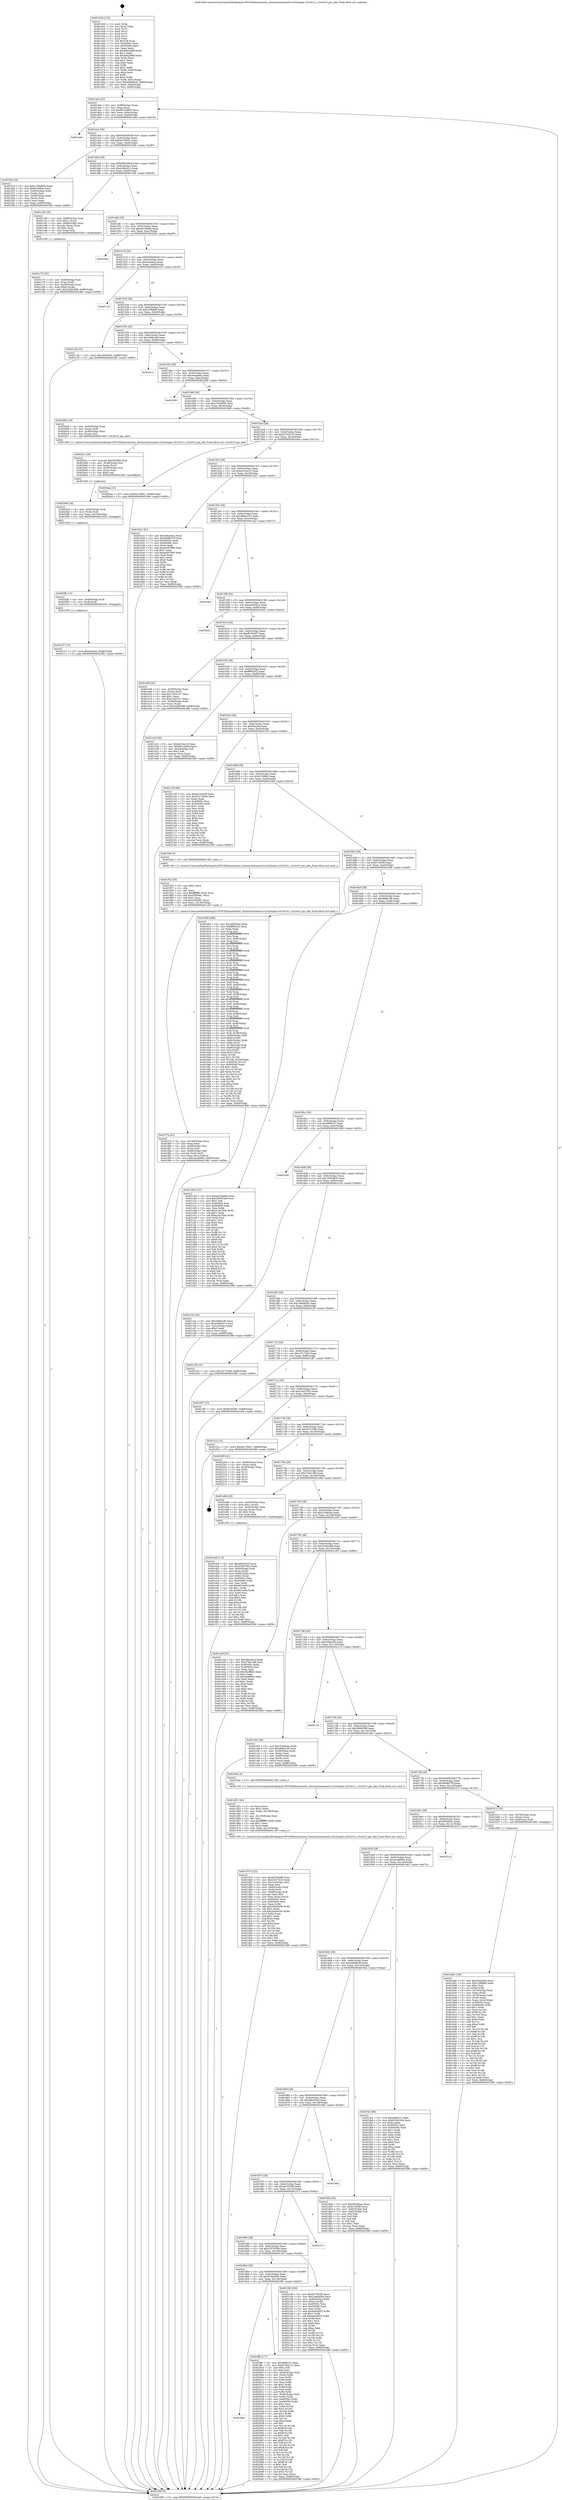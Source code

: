 digraph "0x401430" {
  label = "0x401430 (/mnt/c/Users/mathe/Desktop/tcc/POCII/binaries/extr_linuxarcharmmach-s3c24xxpm-s3c2410.c_s3c2410_pm_add_Final-ollvm.out::main(0))"
  labelloc = "t"
  node[shape=record]

  Entry [label="",width=0.3,height=0.3,shape=circle,fillcolor=black,style=filled]
  "0x4014a4" [label="{
     0x4014a4 [32]\l
     | [instrs]\l
     &nbsp;&nbsp;0x4014a4 \<+6\>: mov -0x88(%rbp),%eax\l
     &nbsp;&nbsp;0x4014aa \<+2\>: mov %eax,%ecx\l
     &nbsp;&nbsp;0x4014ac \<+6\>: sub $0x85316809,%ecx\l
     &nbsp;&nbsp;0x4014b2 \<+6\>: mov %eax,-0x9c(%rbp)\l
     &nbsp;&nbsp;0x4014b8 \<+6\>: mov %ecx,-0xa0(%rbp)\l
     &nbsp;&nbsp;0x4014be \<+6\>: je 0000000000401a4d \<main+0x61d\>\l
  }"]
  "0x401a4d" [label="{
     0x401a4d\l
  }", style=dashed]
  "0x4014c4" [label="{
     0x4014c4 [28]\l
     | [instrs]\l
     &nbsp;&nbsp;0x4014c4 \<+5\>: jmp 00000000004014c9 \<main+0x99\>\l
     &nbsp;&nbsp;0x4014c9 \<+6\>: mov -0x9c(%rbp),%eax\l
     &nbsp;&nbsp;0x4014cf \<+5\>: sub $0x9ce70641,%eax\l
     &nbsp;&nbsp;0x4014d4 \<+6\>: mov %eax,-0xa4(%rbp)\l
     &nbsp;&nbsp;0x4014da \<+6\>: je 0000000000401f29 \<main+0xaf9\>\l
  }"]
  Exit [label="",width=0.3,height=0.3,shape=circle,fillcolor=black,style=filled,peripheries=2]
  "0x401f29" [label="{
     0x401f29 [36]\l
     | [instrs]\l
     &nbsp;&nbsp;0x401f29 \<+5\>: mov $0xc7d3d65b,%eax\l
     &nbsp;&nbsp;0x401f2e \<+5\>: mov $0x81596dc,%ecx\l
     &nbsp;&nbsp;0x401f33 \<+4\>: mov -0x40(%rbp),%rdx\l
     &nbsp;&nbsp;0x401f37 \<+2\>: mov (%rdx),%esi\l
     &nbsp;&nbsp;0x401f39 \<+4\>: mov -0x50(%rbp),%rdx\l
     &nbsp;&nbsp;0x401f3d \<+2\>: cmp (%rdx),%esi\l
     &nbsp;&nbsp;0x401f3f \<+3\>: cmovl %ecx,%eax\l
     &nbsp;&nbsp;0x401f42 \<+6\>: mov %eax,-0x88(%rbp)\l
     &nbsp;&nbsp;0x401f48 \<+5\>: jmp 0000000000402386 \<main+0xf56\>\l
  }"]
  "0x4014e0" [label="{
     0x4014e0 [28]\l
     | [instrs]\l
     &nbsp;&nbsp;0x4014e0 \<+5\>: jmp 00000000004014e5 \<main+0xb5\>\l
     &nbsp;&nbsp;0x4014e5 \<+6\>: mov -0x9c(%rbp),%eax\l
     &nbsp;&nbsp;0x4014eb \<+5\>: sub $0xa5d9e913,%eax\l
     &nbsp;&nbsp;0x4014f0 \<+6\>: mov %eax,-0xa8(%rbp)\l
     &nbsp;&nbsp;0x4014f6 \<+6\>: je 0000000000401c58 \<main+0x828\>\l
  }"]
  "0x402107" [label="{
     0x402107 [15]\l
     | [instrs]\l
     &nbsp;&nbsp;0x402107 \<+10\>: movl $0x85a20e,-0x88(%rbp)\l
     &nbsp;&nbsp;0x402111 \<+5\>: jmp 0000000000402386 \<main+0xf56\>\l
  }"]
  "0x401c58" [label="{
     0x401c58 [29]\l
     | [instrs]\l
     &nbsp;&nbsp;0x401c58 \<+4\>: mov -0x68(%rbp),%rax\l
     &nbsp;&nbsp;0x401c5c \<+6\>: movl $0x1,(%rax)\l
     &nbsp;&nbsp;0x401c62 \<+4\>: mov -0x68(%rbp),%rax\l
     &nbsp;&nbsp;0x401c66 \<+3\>: movslq (%rax),%rax\l
     &nbsp;&nbsp;0x401c69 \<+4\>: shl $0x2,%rax\l
     &nbsp;&nbsp;0x401c6d \<+3\>: mov %rax,%rdi\l
     &nbsp;&nbsp;0x401c70 \<+5\>: call 0000000000401050 \<malloc@plt\>\l
     | [calls]\l
     &nbsp;&nbsp;0x401050 \{1\} (unknown)\l
  }"]
  "0x4014fc" [label="{
     0x4014fc [28]\l
     | [instrs]\l
     &nbsp;&nbsp;0x4014fc \<+5\>: jmp 0000000000401501 \<main+0xd1\>\l
     &nbsp;&nbsp;0x401501 \<+6\>: mov -0x9c(%rbp),%eax\l
     &nbsp;&nbsp;0x401507 \<+5\>: sub $0xad106e8d,%eax\l
     &nbsp;&nbsp;0x40150c \<+6\>: mov %eax,-0xac(%rbp)\l
     &nbsp;&nbsp;0x401512 \<+6\>: je 00000000004022b0 \<main+0xe80\>\l
  }"]
  "0x4020fb" [label="{
     0x4020fb [12]\l
     | [instrs]\l
     &nbsp;&nbsp;0x4020fb \<+4\>: mov -0x48(%rbp),%rdi\l
     &nbsp;&nbsp;0x4020ff \<+3\>: mov (%rdi),%rdi\l
     &nbsp;&nbsp;0x402102 \<+5\>: call 0000000000401030 \<free@plt\>\l
     | [calls]\l
     &nbsp;&nbsp;0x401030 \{1\} (unknown)\l
  }"]
  "0x4022b0" [label="{
     0x4022b0\l
  }", style=dashed]
  "0x401518" [label="{
     0x401518 [28]\l
     | [instrs]\l
     &nbsp;&nbsp;0x401518 \<+5\>: jmp 000000000040151d \<main+0xed\>\l
     &nbsp;&nbsp;0x40151d \<+6\>: mov -0x9c(%rbp),%eax\l
     &nbsp;&nbsp;0x401523 \<+5\>: sub $0xae4cfac2,%eax\l
     &nbsp;&nbsp;0x401528 \<+6\>: mov %eax,-0xb0(%rbp)\l
     &nbsp;&nbsp;0x40152e \<+6\>: je 0000000000402125 \<main+0xcf5\>\l
  }"]
  "0x4020e9" [label="{
     0x4020e9 [18]\l
     | [instrs]\l
     &nbsp;&nbsp;0x4020e9 \<+4\>: mov -0x60(%rbp),%rdi\l
     &nbsp;&nbsp;0x4020ed \<+3\>: mov (%rdi),%rdi\l
     &nbsp;&nbsp;0x4020f0 \<+6\>: mov %eax,-0x144(%rbp)\l
     &nbsp;&nbsp;0x4020f6 \<+5\>: call 0000000000401030 \<free@plt\>\l
     | [calls]\l
     &nbsp;&nbsp;0x401030 \{1\} (unknown)\l
  }"]
  "0x402125" [label="{
     0x402125\l
  }", style=dashed]
  "0x401534" [label="{
     0x401534 [28]\l
     | [instrs]\l
     &nbsp;&nbsp;0x401534 \<+5\>: jmp 0000000000401539 \<main+0x109\>\l
     &nbsp;&nbsp;0x401539 \<+6\>: mov -0x9c(%rbp),%eax\l
     &nbsp;&nbsp;0x40153f \<+5\>: sub $0xc1f89fd6,%eax\l
     &nbsp;&nbsp;0x401544 \<+6\>: mov %eax,-0xb4(%rbp)\l
     &nbsp;&nbsp;0x40154a \<+6\>: je 0000000000401c2b \<main+0x7fb\>\l
  }"]
  "0x4020cc" [label="{
     0x4020cc [29]\l
     | [instrs]\l
     &nbsp;&nbsp;0x4020cc \<+10\>: movabs $0x4030b6,%rdi\l
     &nbsp;&nbsp;0x4020d6 \<+4\>: mov -0x38(%rbp),%rsi\l
     &nbsp;&nbsp;0x4020da \<+2\>: mov %eax,(%rsi)\l
     &nbsp;&nbsp;0x4020dc \<+4\>: mov -0x38(%rbp),%rsi\l
     &nbsp;&nbsp;0x4020e0 \<+2\>: mov (%rsi),%esi\l
     &nbsp;&nbsp;0x4020e2 \<+2\>: mov $0x0,%al\l
     &nbsp;&nbsp;0x4020e4 \<+5\>: call 0000000000401040 \<printf@plt\>\l
     | [calls]\l
     &nbsp;&nbsp;0x401040 \{1\} (unknown)\l
  }"]
  "0x401c2b" [label="{
     0x401c2b [15]\l
     | [instrs]\l
     &nbsp;&nbsp;0x401c2b \<+10\>: movl $0x160546c5,-0x88(%rbp)\l
     &nbsp;&nbsp;0x401c35 \<+5\>: jmp 0000000000402386 \<main+0xf56\>\l
  }"]
  "0x401550" [label="{
     0x401550 [28]\l
     | [instrs]\l
     &nbsp;&nbsp;0x401550 \<+5\>: jmp 0000000000401555 \<main+0x125\>\l
     &nbsp;&nbsp;0x401555 \<+6\>: mov -0x9c(%rbp),%eax\l
     &nbsp;&nbsp;0x40155b \<+5\>: sub $0xc64fa16d,%eax\l
     &nbsp;&nbsp;0x401560 \<+6\>: mov %eax,-0xb8(%rbp)\l
     &nbsp;&nbsp;0x401566 \<+6\>: je 0000000000401b12 \<main+0x6e2\>\l
  }"]
  "0x4018d0" [label="{
     0x4018d0\l
  }", style=dashed]
  "0x401b12" [label="{
     0x401b12\l
  }", style=dashed]
  "0x40156c" [label="{
     0x40156c [28]\l
     | [instrs]\l
     &nbsp;&nbsp;0x40156c \<+5\>: jmp 0000000000401571 \<main+0x141\>\l
     &nbsp;&nbsp;0x401571 \<+6\>: mov -0x9c(%rbp),%eax\l
     &nbsp;&nbsp;0x401577 \<+5\>: sub $0xc6ead4ec,%eax\l
     &nbsp;&nbsp;0x40157c \<+6\>: mov %eax,-0xbc(%rbp)\l
     &nbsp;&nbsp;0x401582 \<+6\>: je 0000000000402280 \<main+0xe50\>\l
  }"]
  "0x401ff9" [label="{
     0x401ff9 [177]\l
     | [instrs]\l
     &nbsp;&nbsp;0x401ff9 \<+5\>: mov $0xd9f0231,%eax\l
     &nbsp;&nbsp;0x401ffe \<+5\>: mov $0xd73d41c3,%ecx\l
     &nbsp;&nbsp;0x402003 \<+2\>: mov $0x1,%dl\l
     &nbsp;&nbsp;0x402005 \<+2\>: xor %esi,%esi\l
     &nbsp;&nbsp;0x402007 \<+4\>: mov -0x40(%rbp),%rdi\l
     &nbsp;&nbsp;0x40200b \<+3\>: mov (%rdi),%r8d\l
     &nbsp;&nbsp;0x40200e \<+3\>: mov %esi,%r9d\l
     &nbsp;&nbsp;0x402011 \<+3\>: sub %r8d,%r9d\l
     &nbsp;&nbsp;0x402014 \<+3\>: mov %esi,%r8d\l
     &nbsp;&nbsp;0x402017 \<+4\>: sub $0x1,%r8d\l
     &nbsp;&nbsp;0x40201b \<+3\>: add %r8d,%r9d\l
     &nbsp;&nbsp;0x40201e \<+3\>: mov %esi,%r8d\l
     &nbsp;&nbsp;0x402021 \<+3\>: sub %r9d,%r8d\l
     &nbsp;&nbsp;0x402024 \<+4\>: mov -0x40(%rbp),%rdi\l
     &nbsp;&nbsp;0x402028 \<+3\>: mov %r8d,(%rdi)\l
     &nbsp;&nbsp;0x40202b \<+8\>: mov 0x40505c,%r8d\l
     &nbsp;&nbsp;0x402033 \<+8\>: mov 0x405060,%r9d\l
     &nbsp;&nbsp;0x40203b \<+3\>: sub $0x1,%esi\l
     &nbsp;&nbsp;0x40203e \<+3\>: mov %r8d,%r10d\l
     &nbsp;&nbsp;0x402041 \<+3\>: add %esi,%r10d\l
     &nbsp;&nbsp;0x402044 \<+4\>: imul %r10d,%r8d\l
     &nbsp;&nbsp;0x402048 \<+4\>: and $0x1,%r8d\l
     &nbsp;&nbsp;0x40204c \<+4\>: cmp $0x0,%r8d\l
     &nbsp;&nbsp;0x402050 \<+4\>: sete %r11b\l
     &nbsp;&nbsp;0x402054 \<+4\>: cmp $0xa,%r9d\l
     &nbsp;&nbsp;0x402058 \<+3\>: setl %bl\l
     &nbsp;&nbsp;0x40205b \<+3\>: mov %r11b,%r14b\l
     &nbsp;&nbsp;0x40205e \<+4\>: xor $0xff,%r14b\l
     &nbsp;&nbsp;0x402062 \<+3\>: mov %bl,%r15b\l
     &nbsp;&nbsp;0x402065 \<+4\>: xor $0xff,%r15b\l
     &nbsp;&nbsp;0x402069 \<+3\>: xor $0x1,%dl\l
     &nbsp;&nbsp;0x40206c \<+3\>: mov %r14b,%r12b\l
     &nbsp;&nbsp;0x40206f \<+4\>: and $0xff,%r12b\l
     &nbsp;&nbsp;0x402073 \<+3\>: and %dl,%r11b\l
     &nbsp;&nbsp;0x402076 \<+3\>: mov %r15b,%r13b\l
     &nbsp;&nbsp;0x402079 \<+4\>: and $0xff,%r13b\l
     &nbsp;&nbsp;0x40207d \<+2\>: and %dl,%bl\l
     &nbsp;&nbsp;0x40207f \<+3\>: or %r11b,%r12b\l
     &nbsp;&nbsp;0x402082 \<+3\>: or %bl,%r13b\l
     &nbsp;&nbsp;0x402085 \<+3\>: xor %r13b,%r12b\l
     &nbsp;&nbsp;0x402088 \<+3\>: or %r15b,%r14b\l
     &nbsp;&nbsp;0x40208b \<+4\>: xor $0xff,%r14b\l
     &nbsp;&nbsp;0x40208f \<+3\>: or $0x1,%dl\l
     &nbsp;&nbsp;0x402092 \<+3\>: and %dl,%r14b\l
     &nbsp;&nbsp;0x402095 \<+3\>: or %r14b,%r12b\l
     &nbsp;&nbsp;0x402098 \<+4\>: test $0x1,%r12b\l
     &nbsp;&nbsp;0x40209c \<+3\>: cmovne %ecx,%eax\l
     &nbsp;&nbsp;0x40209f \<+6\>: mov %eax,-0x88(%rbp)\l
     &nbsp;&nbsp;0x4020a5 \<+5\>: jmp 0000000000402386 \<main+0xf56\>\l
  }"]
  "0x402280" [label="{
     0x402280\l
  }", style=dashed]
  "0x401588" [label="{
     0x401588 [28]\l
     | [instrs]\l
     &nbsp;&nbsp;0x401588 \<+5\>: jmp 000000000040158d \<main+0x15d\>\l
     &nbsp;&nbsp;0x40158d \<+6\>: mov -0x9c(%rbp),%eax\l
     &nbsp;&nbsp;0x401593 \<+5\>: sub $0xc7d3d65b,%eax\l
     &nbsp;&nbsp;0x401598 \<+6\>: mov %eax,-0xc0(%rbp)\l
     &nbsp;&nbsp;0x40159e \<+6\>: je 00000000004020b9 \<main+0xc89\>\l
  }"]
  "0x4018b4" [label="{
     0x4018b4 [28]\l
     | [instrs]\l
     &nbsp;&nbsp;0x4018b4 \<+5\>: jmp 00000000004018b9 \<main+0x489\>\l
     &nbsp;&nbsp;0x4018b9 \<+6\>: mov -0x9c(%rbp),%eax\l
     &nbsp;&nbsp;0x4018bf \<+5\>: sub $0x633b203b,%eax\l
     &nbsp;&nbsp;0x4018c4 \<+6\>: mov %eax,-0x134(%rbp)\l
     &nbsp;&nbsp;0x4018ca \<+6\>: je 0000000000401ff9 \<main+0xbc9\>\l
  }"]
  "0x4020b9" [label="{
     0x4020b9 [19]\l
     | [instrs]\l
     &nbsp;&nbsp;0x4020b9 \<+4\>: mov -0x60(%rbp),%rax\l
     &nbsp;&nbsp;0x4020bd \<+3\>: mov (%rax),%rdi\l
     &nbsp;&nbsp;0x4020c0 \<+4\>: mov -0x48(%rbp),%rax\l
     &nbsp;&nbsp;0x4020c4 \<+3\>: mov (%rax),%rsi\l
     &nbsp;&nbsp;0x4020c7 \<+5\>: call 0000000000401400 \<s3c2410_pm_add\>\l
     | [calls]\l
     &nbsp;&nbsp;0x401400 \{1\} (/mnt/c/Users/mathe/Desktop/tcc/POCII/binaries/extr_linuxarcharmmach-s3c24xxpm-s3c2410.c_s3c2410_pm_add_Final-ollvm.out::s3c2410_pm_add)\l
  }"]
  "0x4015a4" [label="{
     0x4015a4 [28]\l
     | [instrs]\l
     &nbsp;&nbsp;0x4015a4 \<+5\>: jmp 00000000004015a9 \<main+0x179\>\l
     &nbsp;&nbsp;0x4015a9 \<+6\>: mov -0x9c(%rbp),%eax\l
     &nbsp;&nbsp;0x4015af \<+5\>: sub $0xd73d41c3,%eax\l
     &nbsp;&nbsp;0x4015b4 \<+6\>: mov %eax,-0xc4(%rbp)\l
     &nbsp;&nbsp;0x4015ba \<+6\>: je 00000000004020aa \<main+0xc7a\>\l
  }"]
  "0x40218f" [label="{
     0x40218f [106]\l
     | [instrs]\l
     &nbsp;&nbsp;0x40218f \<+5\>: mov $0x4e7052f9,%eax\l
     &nbsp;&nbsp;0x402194 \<+5\>: mov $0x18a8dd54,%ecx\l
     &nbsp;&nbsp;0x402199 \<+4\>: mov -0x80(%rbp),%rdx\l
     &nbsp;&nbsp;0x40219d \<+6\>: movl $0x0,(%rdx)\l
     &nbsp;&nbsp;0x4021a3 \<+7\>: mov 0x40505c,%esi\l
     &nbsp;&nbsp;0x4021aa \<+7\>: mov 0x405060,%edi\l
     &nbsp;&nbsp;0x4021b1 \<+3\>: mov %esi,%r8d\l
     &nbsp;&nbsp;0x4021b4 \<+7\>: add $0x4e6d4f25,%r8d\l
     &nbsp;&nbsp;0x4021bb \<+4\>: sub $0x1,%r8d\l
     &nbsp;&nbsp;0x4021bf \<+7\>: sub $0x4e6d4f25,%r8d\l
     &nbsp;&nbsp;0x4021c6 \<+4\>: imul %r8d,%esi\l
     &nbsp;&nbsp;0x4021ca \<+3\>: and $0x1,%esi\l
     &nbsp;&nbsp;0x4021cd \<+3\>: cmp $0x0,%esi\l
     &nbsp;&nbsp;0x4021d0 \<+4\>: sete %r9b\l
     &nbsp;&nbsp;0x4021d4 \<+3\>: cmp $0xa,%edi\l
     &nbsp;&nbsp;0x4021d7 \<+4\>: setl %r10b\l
     &nbsp;&nbsp;0x4021db \<+3\>: mov %r9b,%r11b\l
     &nbsp;&nbsp;0x4021de \<+3\>: and %r10b,%r11b\l
     &nbsp;&nbsp;0x4021e1 \<+3\>: xor %r10b,%r9b\l
     &nbsp;&nbsp;0x4021e4 \<+3\>: or %r9b,%r11b\l
     &nbsp;&nbsp;0x4021e7 \<+4\>: test $0x1,%r11b\l
     &nbsp;&nbsp;0x4021eb \<+3\>: cmovne %ecx,%eax\l
     &nbsp;&nbsp;0x4021ee \<+6\>: mov %eax,-0x88(%rbp)\l
     &nbsp;&nbsp;0x4021f4 \<+5\>: jmp 0000000000402386 \<main+0xf56\>\l
  }"]
  "0x4020aa" [label="{
     0x4020aa [15]\l
     | [instrs]\l
     &nbsp;&nbsp;0x4020aa \<+10\>: movl $0x9ce70641,-0x88(%rbp)\l
     &nbsp;&nbsp;0x4020b4 \<+5\>: jmp 0000000000402386 \<main+0xf56\>\l
  }"]
  "0x4015c0" [label="{
     0x4015c0 [28]\l
     | [instrs]\l
     &nbsp;&nbsp;0x4015c0 \<+5\>: jmp 00000000004015c5 \<main+0x195\>\l
     &nbsp;&nbsp;0x4015c5 \<+6\>: mov -0x9c(%rbp),%eax\l
     &nbsp;&nbsp;0x4015cb \<+5\>: sub $0xdc53ac18,%eax\l
     &nbsp;&nbsp;0x4015d0 \<+6\>: mov %eax,-0xc8(%rbp)\l
     &nbsp;&nbsp;0x4015d6 \<+6\>: je 0000000000401b21 \<main+0x6f1\>\l
  }"]
  "0x401898" [label="{
     0x401898 [28]\l
     | [instrs]\l
     &nbsp;&nbsp;0x401898 \<+5\>: jmp 000000000040189d \<main+0x46d\>\l
     &nbsp;&nbsp;0x40189d \<+6\>: mov -0x9c(%rbp),%eax\l
     &nbsp;&nbsp;0x4018a3 \<+5\>: sub $0x53578208,%eax\l
     &nbsp;&nbsp;0x4018a8 \<+6\>: mov %eax,-0x130(%rbp)\l
     &nbsp;&nbsp;0x4018ae \<+6\>: je 000000000040218f \<main+0xd5f\>\l
  }"]
  "0x401b21" [label="{
     0x401b21 [91]\l
     | [instrs]\l
     &nbsp;&nbsp;0x401b21 \<+5\>: mov $0xc6ead4ec,%eax\l
     &nbsp;&nbsp;0x401b26 \<+5\>: mov $0x36d8d73f,%ecx\l
     &nbsp;&nbsp;0x401b2b \<+7\>: mov 0x40505c,%edx\l
     &nbsp;&nbsp;0x401b32 \<+7\>: mov 0x405060,%esi\l
     &nbsp;&nbsp;0x401b39 \<+2\>: mov %edx,%edi\l
     &nbsp;&nbsp;0x401b3b \<+6\>: add $0xae58789e,%edi\l
     &nbsp;&nbsp;0x401b41 \<+3\>: sub $0x1,%edi\l
     &nbsp;&nbsp;0x401b44 \<+6\>: sub $0xae58789e,%edi\l
     &nbsp;&nbsp;0x401b4a \<+3\>: imul %edi,%edx\l
     &nbsp;&nbsp;0x401b4d \<+3\>: and $0x1,%edx\l
     &nbsp;&nbsp;0x401b50 \<+3\>: cmp $0x0,%edx\l
     &nbsp;&nbsp;0x401b53 \<+4\>: sete %r8b\l
     &nbsp;&nbsp;0x401b57 \<+3\>: cmp $0xa,%esi\l
     &nbsp;&nbsp;0x401b5a \<+4\>: setl %r9b\l
     &nbsp;&nbsp;0x401b5e \<+3\>: mov %r8b,%r10b\l
     &nbsp;&nbsp;0x401b61 \<+3\>: and %r9b,%r10b\l
     &nbsp;&nbsp;0x401b64 \<+3\>: xor %r9b,%r8b\l
     &nbsp;&nbsp;0x401b67 \<+3\>: or %r8b,%r10b\l
     &nbsp;&nbsp;0x401b6a \<+4\>: test $0x1,%r10b\l
     &nbsp;&nbsp;0x401b6e \<+3\>: cmovne %ecx,%eax\l
     &nbsp;&nbsp;0x401b71 \<+6\>: mov %eax,-0x88(%rbp)\l
     &nbsp;&nbsp;0x401b77 \<+5\>: jmp 0000000000402386 \<main+0xf56\>\l
  }"]
  "0x4015dc" [label="{
     0x4015dc [28]\l
     | [instrs]\l
     &nbsp;&nbsp;0x4015dc \<+5\>: jmp 00000000004015e1 \<main+0x1b1\>\l
     &nbsp;&nbsp;0x4015e1 \<+6\>: mov -0x9c(%rbp),%eax\l
     &nbsp;&nbsp;0x4015e7 \<+5\>: sub $0xdd8ce313,%eax\l
     &nbsp;&nbsp;0x4015ec \<+6\>: mov %eax,-0xcc(%rbp)\l
     &nbsp;&nbsp;0x4015f2 \<+6\>: je 0000000000401aa3 \<main+0x673\>\l
  }"]
  "0x402372" [label="{
     0x402372\l
  }", style=dashed]
  "0x401aa3" [label="{
     0x401aa3\l
  }", style=dashed]
  "0x4015f8" [label="{
     0x4015f8 [28]\l
     | [instrs]\l
     &nbsp;&nbsp;0x4015f8 \<+5\>: jmp 00000000004015fd \<main+0x1cd\>\l
     &nbsp;&nbsp;0x4015fd \<+6\>: mov -0x9c(%rbp),%eax\l
     &nbsp;&nbsp;0x401603 \<+5\>: sub $0xee043b1a,%eax\l
     &nbsp;&nbsp;0x401608 \<+6\>: mov %eax,-0xd0(%rbp)\l
     &nbsp;&nbsp;0x40160e \<+6\>: je 0000000000402262 \<main+0xe32\>\l
  }"]
  "0x40187c" [label="{
     0x40187c [28]\l
     | [instrs]\l
     &nbsp;&nbsp;0x40187c \<+5\>: jmp 0000000000401881 \<main+0x451\>\l
     &nbsp;&nbsp;0x401881 \<+6\>: mov -0x9c(%rbp),%eax\l
     &nbsp;&nbsp;0x401887 \<+5\>: sub $0x4e7052f9,%eax\l
     &nbsp;&nbsp;0x40188c \<+6\>: mov %eax,-0x12c(%rbp)\l
     &nbsp;&nbsp;0x401892 \<+6\>: je 0000000000402372 \<main+0xf42\>\l
  }"]
  "0x402262" [label="{
     0x402262\l
  }", style=dashed]
  "0x401614" [label="{
     0x401614 [28]\l
     | [instrs]\l
     &nbsp;&nbsp;0x401614 \<+5\>: jmp 0000000000401619 \<main+0x1e9\>\l
     &nbsp;&nbsp;0x401619 \<+6\>: mov -0x9c(%rbp),%eax\l
     &nbsp;&nbsp;0x40161f \<+5\>: sub $0xf61835f7,%eax\l
     &nbsp;&nbsp;0x401624 \<+6\>: mov %eax,-0xd4(%rbp)\l
     &nbsp;&nbsp;0x40162a \<+6\>: je 0000000000401e06 \<main+0x9d6\>\l
  }"]
  "0x40230b" [label="{
     0x40230b\l
  }", style=dashed]
  "0x401e06" [label="{
     0x401e06 [42]\l
     | [instrs]\l
     &nbsp;&nbsp;0x401e06 \<+4\>: mov -0x58(%rbp),%rax\l
     &nbsp;&nbsp;0x401e0a \<+2\>: mov (%rax),%ecx\l
     &nbsp;&nbsp;0x401e0c \<+6\>: add $0xc7a021e7,%ecx\l
     &nbsp;&nbsp;0x401e12 \<+3\>: add $0x1,%ecx\l
     &nbsp;&nbsp;0x401e15 \<+6\>: sub $0xc7a021e7,%ecx\l
     &nbsp;&nbsp;0x401e1b \<+4\>: mov -0x58(%rbp),%rax\l
     &nbsp;&nbsp;0x401e1f \<+2\>: mov %ecx,(%rax)\l
     &nbsp;&nbsp;0x401e21 \<+10\>: movl $0x32d0c698,-0x88(%rbp)\l
     &nbsp;&nbsp;0x401e2b \<+5\>: jmp 0000000000402386 \<main+0xf56\>\l
  }"]
  "0x401630" [label="{
     0x401630 [28]\l
     | [instrs]\l
     &nbsp;&nbsp;0x401630 \<+5\>: jmp 0000000000401635 \<main+0x205\>\l
     &nbsp;&nbsp;0x401635 \<+6\>: mov -0x9c(%rbp),%eax\l
     &nbsp;&nbsp;0x40163b \<+5\>: sub $0xfff94202,%eax\l
     &nbsp;&nbsp;0x401640 \<+6\>: mov %eax,-0xd8(%rbp)\l
     &nbsp;&nbsp;0x401646 \<+6\>: je 0000000000401a2f \<main+0x5ff\>\l
  }"]
  "0x401f7a" [label="{
     0x401f7a [41]\l
     | [instrs]\l
     &nbsp;&nbsp;0x401f7a \<+6\>: mov -0x140(%rbp),%ecx\l
     &nbsp;&nbsp;0x401f80 \<+3\>: imul %eax,%ecx\l
     &nbsp;&nbsp;0x401f83 \<+4\>: mov -0x48(%rbp),%rsi\l
     &nbsp;&nbsp;0x401f87 \<+3\>: mov (%rsi),%rsi\l
     &nbsp;&nbsp;0x401f8a \<+4\>: mov -0x40(%rbp),%rdi\l
     &nbsp;&nbsp;0x401f8e \<+3\>: movslq (%rdi),%rdi\l
     &nbsp;&nbsp;0x401f91 \<+3\>: mov %ecx,(%rsi,%rdi,4)\l
     &nbsp;&nbsp;0x401f94 \<+10\>: movl $0x3e2a6994,-0x88(%rbp)\l
     &nbsp;&nbsp;0x401f9e \<+5\>: jmp 0000000000402386 \<main+0xf56\>\l
  }"]
  "0x401a2f" [label="{
     0x401a2f [30]\l
     | [instrs]\l
     &nbsp;&nbsp;0x401a2f \<+5\>: mov $0xdc53ac18,%eax\l
     &nbsp;&nbsp;0x401a34 \<+5\>: mov $0x85316809,%ecx\l
     &nbsp;&nbsp;0x401a39 \<+3\>: mov -0x2d(%rbp),%dl\l
     &nbsp;&nbsp;0x401a3c \<+3\>: test $0x1,%dl\l
     &nbsp;&nbsp;0x401a3f \<+3\>: cmovne %ecx,%eax\l
     &nbsp;&nbsp;0x401a42 \<+6\>: mov %eax,-0x88(%rbp)\l
     &nbsp;&nbsp;0x401a48 \<+5\>: jmp 0000000000402386 \<main+0xf56\>\l
  }"]
  "0x40164c" [label="{
     0x40164c [28]\l
     | [instrs]\l
     &nbsp;&nbsp;0x40164c \<+5\>: jmp 0000000000401651 \<main+0x221\>\l
     &nbsp;&nbsp;0x401651 \<+6\>: mov -0x9c(%rbp),%eax\l
     &nbsp;&nbsp;0x401657 \<+5\>: sub $0x85a20e,%eax\l
     &nbsp;&nbsp;0x40165c \<+6\>: mov %eax,-0xdc(%rbp)\l
     &nbsp;&nbsp;0x401662 \<+6\>: je 0000000000402139 \<main+0xd09\>\l
  }"]
  "0x401f52" [label="{
     0x401f52 [40]\l
     | [instrs]\l
     &nbsp;&nbsp;0x401f52 \<+5\>: mov $0x2,%ecx\l
     &nbsp;&nbsp;0x401f57 \<+1\>: cltd\l
     &nbsp;&nbsp;0x401f58 \<+2\>: idiv %ecx\l
     &nbsp;&nbsp;0x401f5a \<+6\>: imul $0xfffffffe,%edx,%ecx\l
     &nbsp;&nbsp;0x401f60 \<+6\>: add $0xd393061,%ecx\l
     &nbsp;&nbsp;0x401f66 \<+3\>: add $0x1,%ecx\l
     &nbsp;&nbsp;0x401f69 \<+6\>: sub $0xd393061,%ecx\l
     &nbsp;&nbsp;0x401f6f \<+6\>: mov %ecx,-0x140(%rbp)\l
     &nbsp;&nbsp;0x401f75 \<+5\>: call 0000000000401160 \<next_i\>\l
     | [calls]\l
     &nbsp;&nbsp;0x401160 \{1\} (/mnt/c/Users/mathe/Desktop/tcc/POCII/binaries/extr_linuxarcharmmach-s3c24xxpm-s3c2410.c_s3c2410_pm_add_Final-ollvm.out::next_i)\l
  }"]
  "0x402139" [label="{
     0x402139 [86]\l
     | [instrs]\l
     &nbsp;&nbsp;0x402139 \<+5\>: mov $0x4e7052f9,%eax\l
     &nbsp;&nbsp;0x40213e \<+5\>: mov $0x53578208,%ecx\l
     &nbsp;&nbsp;0x402143 \<+2\>: xor %edx,%edx\l
     &nbsp;&nbsp;0x402145 \<+7\>: mov 0x40505c,%esi\l
     &nbsp;&nbsp;0x40214c \<+7\>: mov 0x405060,%edi\l
     &nbsp;&nbsp;0x402153 \<+3\>: sub $0x1,%edx\l
     &nbsp;&nbsp;0x402156 \<+3\>: mov %esi,%r8d\l
     &nbsp;&nbsp;0x402159 \<+3\>: add %edx,%r8d\l
     &nbsp;&nbsp;0x40215c \<+4\>: imul %r8d,%esi\l
     &nbsp;&nbsp;0x402160 \<+3\>: and $0x1,%esi\l
     &nbsp;&nbsp;0x402163 \<+3\>: cmp $0x0,%esi\l
     &nbsp;&nbsp;0x402166 \<+4\>: sete %r9b\l
     &nbsp;&nbsp;0x40216a \<+3\>: cmp $0xa,%edi\l
     &nbsp;&nbsp;0x40216d \<+4\>: setl %r10b\l
     &nbsp;&nbsp;0x402171 \<+3\>: mov %r9b,%r11b\l
     &nbsp;&nbsp;0x402174 \<+3\>: and %r10b,%r11b\l
     &nbsp;&nbsp;0x402177 \<+3\>: xor %r10b,%r9b\l
     &nbsp;&nbsp;0x40217a \<+3\>: or %r9b,%r11b\l
     &nbsp;&nbsp;0x40217d \<+4\>: test $0x1,%r11b\l
     &nbsp;&nbsp;0x402181 \<+3\>: cmovne %ecx,%eax\l
     &nbsp;&nbsp;0x402184 \<+6\>: mov %eax,-0x88(%rbp)\l
     &nbsp;&nbsp;0x40218a \<+5\>: jmp 0000000000402386 \<main+0xf56\>\l
  }"]
  "0x401668" [label="{
     0x401668 [28]\l
     | [instrs]\l
     &nbsp;&nbsp;0x401668 \<+5\>: jmp 000000000040166d \<main+0x23d\>\l
     &nbsp;&nbsp;0x40166d \<+6\>: mov -0x9c(%rbp),%eax\l
     &nbsp;&nbsp;0x401673 \<+5\>: sub $0x81596dc,%eax\l
     &nbsp;&nbsp;0x401678 \<+6\>: mov %eax,-0xe0(%rbp)\l
     &nbsp;&nbsp;0x40167e \<+6\>: je 0000000000401f4d \<main+0xb1d\>\l
  }"]
  "0x401ea8" [label="{
     0x401ea8 [114]\l
     | [instrs]\l
     &nbsp;&nbsp;0x401ea8 \<+5\>: mov $0x49b55d1f,%ecx\l
     &nbsp;&nbsp;0x401ead \<+5\>: mov $0x234d7953,%edx\l
     &nbsp;&nbsp;0x401eb2 \<+4\>: mov -0x48(%rbp),%rdi\l
     &nbsp;&nbsp;0x401eb6 \<+3\>: mov %rax,(%rdi)\l
     &nbsp;&nbsp;0x401eb9 \<+4\>: mov -0x40(%rbp),%rax\l
     &nbsp;&nbsp;0x401ebd \<+6\>: movl $0x0,(%rax)\l
     &nbsp;&nbsp;0x401ec3 \<+7\>: mov 0x40505c,%esi\l
     &nbsp;&nbsp;0x401eca \<+8\>: mov 0x405060,%r8d\l
     &nbsp;&nbsp;0x401ed2 \<+3\>: mov %esi,%r9d\l
     &nbsp;&nbsp;0x401ed5 \<+7\>: add $0x49144f4,%r9d\l
     &nbsp;&nbsp;0x401edc \<+4\>: sub $0x1,%r9d\l
     &nbsp;&nbsp;0x401ee0 \<+7\>: sub $0x49144f4,%r9d\l
     &nbsp;&nbsp;0x401ee7 \<+4\>: imul %r9d,%esi\l
     &nbsp;&nbsp;0x401eeb \<+3\>: and $0x1,%esi\l
     &nbsp;&nbsp;0x401eee \<+3\>: cmp $0x0,%esi\l
     &nbsp;&nbsp;0x401ef1 \<+4\>: sete %r10b\l
     &nbsp;&nbsp;0x401ef5 \<+4\>: cmp $0xa,%r8d\l
     &nbsp;&nbsp;0x401ef9 \<+4\>: setl %r11b\l
     &nbsp;&nbsp;0x401efd \<+3\>: mov %r10b,%bl\l
     &nbsp;&nbsp;0x401f00 \<+3\>: and %r11b,%bl\l
     &nbsp;&nbsp;0x401f03 \<+3\>: xor %r11b,%r10b\l
     &nbsp;&nbsp;0x401f06 \<+3\>: or %r10b,%bl\l
     &nbsp;&nbsp;0x401f09 \<+3\>: test $0x1,%bl\l
     &nbsp;&nbsp;0x401f0c \<+3\>: cmovne %edx,%ecx\l
     &nbsp;&nbsp;0x401f0f \<+6\>: mov %ecx,-0x88(%rbp)\l
     &nbsp;&nbsp;0x401f15 \<+5\>: jmp 0000000000402386 \<main+0xf56\>\l
  }"]
  "0x401f4d" [label="{
     0x401f4d [5]\l
     | [instrs]\l
     &nbsp;&nbsp;0x401f4d \<+5\>: call 0000000000401160 \<next_i\>\l
     | [calls]\l
     &nbsp;&nbsp;0x401160 \{1\} (/mnt/c/Users/mathe/Desktop/tcc/POCII/binaries/extr_linuxarcharmmach-s3c24xxpm-s3c2410.c_s3c2410_pm_add_Final-ollvm.out::next_i)\l
  }"]
  "0x401684" [label="{
     0x401684 [28]\l
     | [instrs]\l
     &nbsp;&nbsp;0x401684 \<+5\>: jmp 0000000000401689 \<main+0x259\>\l
     &nbsp;&nbsp;0x401689 \<+6\>: mov -0x9c(%rbp),%eax\l
     &nbsp;&nbsp;0x40168f \<+5\>: sub $0xb7c63f8,%eax\l
     &nbsp;&nbsp;0x401694 \<+6\>: mov %eax,-0xe4(%rbp)\l
     &nbsp;&nbsp;0x40169a \<+6\>: je 000000000040190f \<main+0x4df\>\l
  }"]
  "0x401d7d" [label="{
     0x401d7d [122]\l
     | [instrs]\l
     &nbsp;&nbsp;0x401d7d \<+5\>: mov $0xad106e8d,%ecx\l
     &nbsp;&nbsp;0x401d82 \<+5\>: mov $0x21f17420,%edx\l
     &nbsp;&nbsp;0x401d87 \<+6\>: mov -0x13c(%rbp),%esi\l
     &nbsp;&nbsp;0x401d8d \<+3\>: imul %eax,%esi\l
     &nbsp;&nbsp;0x401d90 \<+4\>: mov -0x60(%rbp),%rdi\l
     &nbsp;&nbsp;0x401d94 \<+3\>: mov (%rdi),%rdi\l
     &nbsp;&nbsp;0x401d97 \<+4\>: mov -0x58(%rbp),%r8\l
     &nbsp;&nbsp;0x401d9b \<+3\>: movslq (%r8),%r8\l
     &nbsp;&nbsp;0x401d9e \<+4\>: mov %esi,(%rdi,%r8,4)\l
     &nbsp;&nbsp;0x401da2 \<+7\>: mov 0x40505c,%eax\l
     &nbsp;&nbsp;0x401da9 \<+7\>: mov 0x405060,%esi\l
     &nbsp;&nbsp;0x401db0 \<+3\>: mov %eax,%r9d\l
     &nbsp;&nbsp;0x401db3 \<+7\>: add $0x24836550,%r9d\l
     &nbsp;&nbsp;0x401dba \<+4\>: sub $0x1,%r9d\l
     &nbsp;&nbsp;0x401dbe \<+7\>: sub $0x24836550,%r9d\l
     &nbsp;&nbsp;0x401dc5 \<+4\>: imul %r9d,%eax\l
     &nbsp;&nbsp;0x401dc9 \<+3\>: and $0x1,%eax\l
     &nbsp;&nbsp;0x401dcc \<+3\>: cmp $0x0,%eax\l
     &nbsp;&nbsp;0x401dcf \<+4\>: sete %r10b\l
     &nbsp;&nbsp;0x401dd3 \<+3\>: cmp $0xa,%esi\l
     &nbsp;&nbsp;0x401dd6 \<+4\>: setl %r11b\l
     &nbsp;&nbsp;0x401dda \<+3\>: mov %r10b,%bl\l
     &nbsp;&nbsp;0x401ddd \<+3\>: and %r11b,%bl\l
     &nbsp;&nbsp;0x401de0 \<+3\>: xor %r11b,%r10b\l
     &nbsp;&nbsp;0x401de3 \<+3\>: or %r10b,%bl\l
     &nbsp;&nbsp;0x401de6 \<+3\>: test $0x1,%bl\l
     &nbsp;&nbsp;0x401de9 \<+3\>: cmovne %edx,%ecx\l
     &nbsp;&nbsp;0x401dec \<+6\>: mov %ecx,-0x88(%rbp)\l
     &nbsp;&nbsp;0x401df2 \<+5\>: jmp 0000000000402386 \<main+0xf56\>\l
  }"]
  "0x40190f" [label="{
     0x40190f [288]\l
     | [instrs]\l
     &nbsp;&nbsp;0x40190f \<+5\>: mov $0x36f285ec,%eax\l
     &nbsp;&nbsp;0x401914 \<+5\>: mov $0xfff94202,%ecx\l
     &nbsp;&nbsp;0x401919 \<+2\>: xor %edx,%edx\l
     &nbsp;&nbsp;0x40191b \<+3\>: mov %rsp,%rsi\l
     &nbsp;&nbsp;0x40191e \<+4\>: add $0xfffffffffffffff0,%rsi\l
     &nbsp;&nbsp;0x401922 \<+3\>: mov %rsi,%rsp\l
     &nbsp;&nbsp;0x401925 \<+4\>: mov %rsi,-0x80(%rbp)\l
     &nbsp;&nbsp;0x401929 \<+3\>: mov %rsp,%rsi\l
     &nbsp;&nbsp;0x40192c \<+4\>: add $0xfffffffffffffff0,%rsi\l
     &nbsp;&nbsp;0x401930 \<+3\>: mov %rsi,%rsp\l
     &nbsp;&nbsp;0x401933 \<+3\>: mov %rsp,%rdi\l
     &nbsp;&nbsp;0x401936 \<+4\>: add $0xfffffffffffffff0,%rdi\l
     &nbsp;&nbsp;0x40193a \<+3\>: mov %rdi,%rsp\l
     &nbsp;&nbsp;0x40193d \<+4\>: mov %rdi,-0x78(%rbp)\l
     &nbsp;&nbsp;0x401941 \<+3\>: mov %rsp,%rdi\l
     &nbsp;&nbsp;0x401944 \<+4\>: add $0xfffffffffffffff0,%rdi\l
     &nbsp;&nbsp;0x401948 \<+3\>: mov %rdi,%rsp\l
     &nbsp;&nbsp;0x40194b \<+4\>: mov %rdi,-0x70(%rbp)\l
     &nbsp;&nbsp;0x40194f \<+3\>: mov %rsp,%rdi\l
     &nbsp;&nbsp;0x401952 \<+4\>: add $0xfffffffffffffff0,%rdi\l
     &nbsp;&nbsp;0x401956 \<+3\>: mov %rdi,%rsp\l
     &nbsp;&nbsp;0x401959 \<+4\>: mov %rdi,-0x68(%rbp)\l
     &nbsp;&nbsp;0x40195d \<+3\>: mov %rsp,%rdi\l
     &nbsp;&nbsp;0x401960 \<+4\>: add $0xfffffffffffffff0,%rdi\l
     &nbsp;&nbsp;0x401964 \<+3\>: mov %rdi,%rsp\l
     &nbsp;&nbsp;0x401967 \<+4\>: mov %rdi,-0x60(%rbp)\l
     &nbsp;&nbsp;0x40196b \<+3\>: mov %rsp,%rdi\l
     &nbsp;&nbsp;0x40196e \<+4\>: add $0xfffffffffffffff0,%rdi\l
     &nbsp;&nbsp;0x401972 \<+3\>: mov %rdi,%rsp\l
     &nbsp;&nbsp;0x401975 \<+4\>: mov %rdi,-0x58(%rbp)\l
     &nbsp;&nbsp;0x401979 \<+3\>: mov %rsp,%rdi\l
     &nbsp;&nbsp;0x40197c \<+4\>: add $0xfffffffffffffff0,%rdi\l
     &nbsp;&nbsp;0x401980 \<+3\>: mov %rdi,%rsp\l
     &nbsp;&nbsp;0x401983 \<+4\>: mov %rdi,-0x50(%rbp)\l
     &nbsp;&nbsp;0x401987 \<+3\>: mov %rsp,%rdi\l
     &nbsp;&nbsp;0x40198a \<+4\>: add $0xfffffffffffffff0,%rdi\l
     &nbsp;&nbsp;0x40198e \<+3\>: mov %rdi,%rsp\l
     &nbsp;&nbsp;0x401991 \<+4\>: mov %rdi,-0x48(%rbp)\l
     &nbsp;&nbsp;0x401995 \<+3\>: mov %rsp,%rdi\l
     &nbsp;&nbsp;0x401998 \<+4\>: add $0xfffffffffffffff0,%rdi\l
     &nbsp;&nbsp;0x40199c \<+3\>: mov %rdi,%rsp\l
     &nbsp;&nbsp;0x40199f \<+4\>: mov %rdi,-0x40(%rbp)\l
     &nbsp;&nbsp;0x4019a3 \<+3\>: mov %rsp,%rdi\l
     &nbsp;&nbsp;0x4019a6 \<+4\>: add $0xfffffffffffffff0,%rdi\l
     &nbsp;&nbsp;0x4019aa \<+3\>: mov %rdi,%rsp\l
     &nbsp;&nbsp;0x4019ad \<+4\>: mov %rdi,-0x38(%rbp)\l
     &nbsp;&nbsp;0x4019b1 \<+4\>: mov -0x80(%rbp),%rdi\l
     &nbsp;&nbsp;0x4019b5 \<+6\>: movl $0x0,(%rdi)\l
     &nbsp;&nbsp;0x4019bb \<+7\>: mov -0x8c(%rbp),%r8d\l
     &nbsp;&nbsp;0x4019c2 \<+3\>: mov %r8d,(%rsi)\l
     &nbsp;&nbsp;0x4019c5 \<+4\>: mov -0x78(%rbp),%rdi\l
     &nbsp;&nbsp;0x4019c9 \<+7\>: mov -0x98(%rbp),%r9\l
     &nbsp;&nbsp;0x4019d0 \<+3\>: mov %r9,(%rdi)\l
     &nbsp;&nbsp;0x4019d3 \<+3\>: cmpl $0x2,(%rsi)\l
     &nbsp;&nbsp;0x4019d6 \<+4\>: setne %r10b\l
     &nbsp;&nbsp;0x4019da \<+4\>: and $0x1,%r10b\l
     &nbsp;&nbsp;0x4019de \<+4\>: mov %r10b,-0x2d(%rbp)\l
     &nbsp;&nbsp;0x4019e2 \<+8\>: mov 0x40505c,%r11d\l
     &nbsp;&nbsp;0x4019ea \<+7\>: mov 0x405060,%ebx\l
     &nbsp;&nbsp;0x4019f1 \<+3\>: sub $0x1,%edx\l
     &nbsp;&nbsp;0x4019f4 \<+3\>: mov %r11d,%r14d\l
     &nbsp;&nbsp;0x4019f7 \<+3\>: add %edx,%r14d\l
     &nbsp;&nbsp;0x4019fa \<+4\>: imul %r14d,%r11d\l
     &nbsp;&nbsp;0x4019fe \<+4\>: and $0x1,%r11d\l
     &nbsp;&nbsp;0x401a02 \<+4\>: cmp $0x0,%r11d\l
     &nbsp;&nbsp;0x401a06 \<+4\>: sete %r10b\l
     &nbsp;&nbsp;0x401a0a \<+3\>: cmp $0xa,%ebx\l
     &nbsp;&nbsp;0x401a0d \<+4\>: setl %r15b\l
     &nbsp;&nbsp;0x401a11 \<+3\>: mov %r10b,%r12b\l
     &nbsp;&nbsp;0x401a14 \<+3\>: and %r15b,%r12b\l
     &nbsp;&nbsp;0x401a17 \<+3\>: xor %r15b,%r10b\l
     &nbsp;&nbsp;0x401a1a \<+3\>: or %r10b,%r12b\l
     &nbsp;&nbsp;0x401a1d \<+4\>: test $0x1,%r12b\l
     &nbsp;&nbsp;0x401a21 \<+3\>: cmovne %ecx,%eax\l
     &nbsp;&nbsp;0x401a24 \<+6\>: mov %eax,-0x88(%rbp)\l
     &nbsp;&nbsp;0x401a2a \<+5\>: jmp 0000000000402386 \<main+0xf56\>\l
  }"]
  "0x4016a0" [label="{
     0x4016a0 [28]\l
     | [instrs]\l
     &nbsp;&nbsp;0x4016a0 \<+5\>: jmp 00000000004016a5 \<main+0x275\>\l
     &nbsp;&nbsp;0x4016a5 \<+6\>: mov -0x9c(%rbp),%eax\l
     &nbsp;&nbsp;0x4016ab \<+5\>: sub $0xd68b1d9,%eax\l
     &nbsp;&nbsp;0x4016b0 \<+6\>: mov %eax,-0xe8(%rbp)\l
     &nbsp;&nbsp;0x4016b6 \<+6\>: je 0000000000401cb9 \<main+0x889\>\l
  }"]
  "0x401d51" [label="{
     0x401d51 [44]\l
     | [instrs]\l
     &nbsp;&nbsp;0x401d51 \<+2\>: xor %ecx,%ecx\l
     &nbsp;&nbsp;0x401d53 \<+5\>: mov $0x2,%edx\l
     &nbsp;&nbsp;0x401d58 \<+6\>: mov %edx,-0x138(%rbp)\l
     &nbsp;&nbsp;0x401d5e \<+1\>: cltd\l
     &nbsp;&nbsp;0x401d5f \<+6\>: mov -0x138(%rbp),%esi\l
     &nbsp;&nbsp;0x401d65 \<+2\>: idiv %esi\l
     &nbsp;&nbsp;0x401d67 \<+6\>: imul $0xfffffffe,%edx,%edx\l
     &nbsp;&nbsp;0x401d6d \<+3\>: sub $0x1,%ecx\l
     &nbsp;&nbsp;0x401d70 \<+2\>: sub %ecx,%edx\l
     &nbsp;&nbsp;0x401d72 \<+6\>: mov %edx,-0x13c(%rbp)\l
     &nbsp;&nbsp;0x401d78 \<+5\>: call 0000000000401160 \<next_i\>\l
     | [calls]\l
     &nbsp;&nbsp;0x401160 \{1\} (/mnt/c/Users/mathe/Desktop/tcc/POCII/binaries/extr_linuxarcharmmach-s3c24xxpm-s3c2410.c_s3c2410_pm_add_Final-ollvm.out::next_i)\l
  }"]
  "0x401cb9" [label="{
     0x401cb9 [147]\l
     | [instrs]\l
     &nbsp;&nbsp;0x401cb9 \<+5\>: mov $0xad106e8d,%eax\l
     &nbsp;&nbsp;0x401cbe \<+5\>: mov $0x369055bf,%ecx\l
     &nbsp;&nbsp;0x401cc3 \<+2\>: mov $0x1,%dl\l
     &nbsp;&nbsp;0x401cc5 \<+7\>: mov 0x40505c,%esi\l
     &nbsp;&nbsp;0x401ccc \<+7\>: mov 0x405060,%edi\l
     &nbsp;&nbsp;0x401cd3 \<+3\>: mov %esi,%r8d\l
     &nbsp;&nbsp;0x401cd6 \<+7\>: add $0xe1aa784e,%r8d\l
     &nbsp;&nbsp;0x401cdd \<+4\>: sub $0x1,%r8d\l
     &nbsp;&nbsp;0x401ce1 \<+7\>: sub $0xe1aa784e,%r8d\l
     &nbsp;&nbsp;0x401ce8 \<+4\>: imul %r8d,%esi\l
     &nbsp;&nbsp;0x401cec \<+3\>: and $0x1,%esi\l
     &nbsp;&nbsp;0x401cef \<+3\>: cmp $0x0,%esi\l
     &nbsp;&nbsp;0x401cf2 \<+4\>: sete %r9b\l
     &nbsp;&nbsp;0x401cf6 \<+3\>: cmp $0xa,%edi\l
     &nbsp;&nbsp;0x401cf9 \<+4\>: setl %r10b\l
     &nbsp;&nbsp;0x401cfd \<+3\>: mov %r9b,%r11b\l
     &nbsp;&nbsp;0x401d00 \<+4\>: xor $0xff,%r11b\l
     &nbsp;&nbsp;0x401d04 \<+3\>: mov %r10b,%bl\l
     &nbsp;&nbsp;0x401d07 \<+3\>: xor $0xff,%bl\l
     &nbsp;&nbsp;0x401d0a \<+3\>: xor $0x0,%dl\l
     &nbsp;&nbsp;0x401d0d \<+3\>: mov %r11b,%r14b\l
     &nbsp;&nbsp;0x401d10 \<+4\>: and $0x0,%r14b\l
     &nbsp;&nbsp;0x401d14 \<+3\>: and %dl,%r9b\l
     &nbsp;&nbsp;0x401d17 \<+3\>: mov %bl,%r15b\l
     &nbsp;&nbsp;0x401d1a \<+4\>: and $0x0,%r15b\l
     &nbsp;&nbsp;0x401d1e \<+3\>: and %dl,%r10b\l
     &nbsp;&nbsp;0x401d21 \<+3\>: or %r9b,%r14b\l
     &nbsp;&nbsp;0x401d24 \<+3\>: or %r10b,%r15b\l
     &nbsp;&nbsp;0x401d27 \<+3\>: xor %r15b,%r14b\l
     &nbsp;&nbsp;0x401d2a \<+3\>: or %bl,%r11b\l
     &nbsp;&nbsp;0x401d2d \<+4\>: xor $0xff,%r11b\l
     &nbsp;&nbsp;0x401d31 \<+3\>: or $0x0,%dl\l
     &nbsp;&nbsp;0x401d34 \<+3\>: and %dl,%r11b\l
     &nbsp;&nbsp;0x401d37 \<+3\>: or %r11b,%r14b\l
     &nbsp;&nbsp;0x401d3a \<+4\>: test $0x1,%r14b\l
     &nbsp;&nbsp;0x401d3e \<+3\>: cmovne %ecx,%eax\l
     &nbsp;&nbsp;0x401d41 \<+6\>: mov %eax,-0x88(%rbp)\l
     &nbsp;&nbsp;0x401d47 \<+5\>: jmp 0000000000402386 \<main+0xf56\>\l
  }"]
  "0x4016bc" [label="{
     0x4016bc [28]\l
     | [instrs]\l
     &nbsp;&nbsp;0x4016bc \<+5\>: jmp 00000000004016c1 \<main+0x291\>\l
     &nbsp;&nbsp;0x4016c1 \<+6\>: mov -0x9c(%rbp),%eax\l
     &nbsp;&nbsp;0x4016c7 \<+5\>: sub $0xd9f0231,%eax\l
     &nbsp;&nbsp;0x4016cc \<+6\>: mov %eax,-0xec(%rbp)\l
     &nbsp;&nbsp;0x4016d2 \<+6\>: je 0000000000402348 \<main+0xf18\>\l
  }"]
  "0x401c75" [label="{
     0x401c75 [32]\l
     | [instrs]\l
     &nbsp;&nbsp;0x401c75 \<+4\>: mov -0x60(%rbp),%rdi\l
     &nbsp;&nbsp;0x401c79 \<+3\>: mov %rax,(%rdi)\l
     &nbsp;&nbsp;0x401c7c \<+4\>: mov -0x58(%rbp),%rax\l
     &nbsp;&nbsp;0x401c80 \<+6\>: movl $0x0,(%rax)\l
     &nbsp;&nbsp;0x401c86 \<+10\>: movl $0x32d0c698,-0x88(%rbp)\l
     &nbsp;&nbsp;0x401c90 \<+5\>: jmp 0000000000402386 \<main+0xf56\>\l
  }"]
  "0x402348" [label="{
     0x402348\l
  }", style=dashed]
  "0x4016d8" [label="{
     0x4016d8 [28]\l
     | [instrs]\l
     &nbsp;&nbsp;0x4016d8 \<+5\>: jmp 00000000004016dd \<main+0x2ad\>\l
     &nbsp;&nbsp;0x4016dd \<+6\>: mov -0x9c(%rbp),%eax\l
     &nbsp;&nbsp;0x4016e3 \<+5\>: sub $0x160546c5,%eax\l
     &nbsp;&nbsp;0x4016e8 \<+6\>: mov %eax,-0xf0(%rbp)\l
     &nbsp;&nbsp;0x4016ee \<+6\>: je 0000000000401c3a \<main+0x80a\>\l
  }"]
  "0x401b8c" [label="{
     0x401b8c [159]\l
     | [instrs]\l
     &nbsp;&nbsp;0x401b8c \<+5\>: mov $0xc6ead4ec,%ecx\l
     &nbsp;&nbsp;0x401b91 \<+5\>: mov $0xc1f89fd6,%edx\l
     &nbsp;&nbsp;0x401b96 \<+3\>: mov $0x1,%sil\l
     &nbsp;&nbsp;0x401b99 \<+3\>: xor %r8d,%r8d\l
     &nbsp;&nbsp;0x401b9c \<+4\>: mov -0x70(%rbp),%rdi\l
     &nbsp;&nbsp;0x401ba0 \<+2\>: mov %eax,(%rdi)\l
     &nbsp;&nbsp;0x401ba2 \<+4\>: mov -0x70(%rbp),%rdi\l
     &nbsp;&nbsp;0x401ba6 \<+2\>: mov (%rdi),%eax\l
     &nbsp;&nbsp;0x401ba8 \<+3\>: mov %eax,-0x2c(%rbp)\l
     &nbsp;&nbsp;0x401bab \<+7\>: mov 0x40505c,%eax\l
     &nbsp;&nbsp;0x401bb2 \<+8\>: mov 0x405060,%r9d\l
     &nbsp;&nbsp;0x401bba \<+4\>: sub $0x1,%r8d\l
     &nbsp;&nbsp;0x401bbe \<+3\>: mov %eax,%r10d\l
     &nbsp;&nbsp;0x401bc1 \<+3\>: add %r8d,%r10d\l
     &nbsp;&nbsp;0x401bc4 \<+4\>: imul %r10d,%eax\l
     &nbsp;&nbsp;0x401bc8 \<+3\>: and $0x1,%eax\l
     &nbsp;&nbsp;0x401bcb \<+3\>: cmp $0x0,%eax\l
     &nbsp;&nbsp;0x401bce \<+4\>: sete %r11b\l
     &nbsp;&nbsp;0x401bd2 \<+4\>: cmp $0xa,%r9d\l
     &nbsp;&nbsp;0x401bd6 \<+3\>: setl %bl\l
     &nbsp;&nbsp;0x401bd9 \<+3\>: mov %r11b,%r14b\l
     &nbsp;&nbsp;0x401bdc \<+4\>: xor $0xff,%r14b\l
     &nbsp;&nbsp;0x401be0 \<+3\>: mov %bl,%r15b\l
     &nbsp;&nbsp;0x401be3 \<+4\>: xor $0xff,%r15b\l
     &nbsp;&nbsp;0x401be7 \<+4\>: xor $0x1,%sil\l
     &nbsp;&nbsp;0x401beb \<+3\>: mov %r14b,%r12b\l
     &nbsp;&nbsp;0x401bee \<+4\>: and $0xff,%r12b\l
     &nbsp;&nbsp;0x401bf2 \<+3\>: and %sil,%r11b\l
     &nbsp;&nbsp;0x401bf5 \<+3\>: mov %r15b,%r13b\l
     &nbsp;&nbsp;0x401bf8 \<+4\>: and $0xff,%r13b\l
     &nbsp;&nbsp;0x401bfc \<+3\>: and %sil,%bl\l
     &nbsp;&nbsp;0x401bff \<+3\>: or %r11b,%r12b\l
     &nbsp;&nbsp;0x401c02 \<+3\>: or %bl,%r13b\l
     &nbsp;&nbsp;0x401c05 \<+3\>: xor %r13b,%r12b\l
     &nbsp;&nbsp;0x401c08 \<+3\>: or %r15b,%r14b\l
     &nbsp;&nbsp;0x401c0b \<+4\>: xor $0xff,%r14b\l
     &nbsp;&nbsp;0x401c0f \<+4\>: or $0x1,%sil\l
     &nbsp;&nbsp;0x401c13 \<+3\>: and %sil,%r14b\l
     &nbsp;&nbsp;0x401c16 \<+3\>: or %r14b,%r12b\l
     &nbsp;&nbsp;0x401c19 \<+4\>: test $0x1,%r12b\l
     &nbsp;&nbsp;0x401c1d \<+3\>: cmovne %edx,%ecx\l
     &nbsp;&nbsp;0x401c20 \<+6\>: mov %ecx,-0x88(%rbp)\l
     &nbsp;&nbsp;0x401c26 \<+5\>: jmp 0000000000402386 \<main+0xf56\>\l
  }"]
  "0x401c3a" [label="{
     0x401c3a [30]\l
     | [instrs]\l
     &nbsp;&nbsp;0x401c3a \<+5\>: mov $0x3408ccf6,%eax\l
     &nbsp;&nbsp;0x401c3f \<+5\>: mov $0xa5d9e913,%ecx\l
     &nbsp;&nbsp;0x401c44 \<+3\>: mov -0x2c(%rbp),%edx\l
     &nbsp;&nbsp;0x401c47 \<+3\>: cmp $0x0,%edx\l
     &nbsp;&nbsp;0x401c4a \<+3\>: cmove %ecx,%eax\l
     &nbsp;&nbsp;0x401c4d \<+6\>: mov %eax,-0x88(%rbp)\l
     &nbsp;&nbsp;0x401c53 \<+5\>: jmp 0000000000402386 \<main+0xf56\>\l
  }"]
  "0x4016f4" [label="{
     0x4016f4 [28]\l
     | [instrs]\l
     &nbsp;&nbsp;0x4016f4 \<+5\>: jmp 00000000004016f9 \<main+0x2c9\>\l
     &nbsp;&nbsp;0x4016f9 \<+6\>: mov -0x9c(%rbp),%eax\l
     &nbsp;&nbsp;0x4016ff \<+5\>: sub $0x18a8dd54,%eax\l
     &nbsp;&nbsp;0x401704 \<+6\>: mov %eax,-0xf4(%rbp)\l
     &nbsp;&nbsp;0x40170a \<+6\>: je 00000000004021f9 \<main+0xdc9\>\l
  }"]
  "0x401430" [label="{
     0x401430 [116]\l
     | [instrs]\l
     &nbsp;&nbsp;0x401430 \<+1\>: push %rbp\l
     &nbsp;&nbsp;0x401431 \<+3\>: mov %rsp,%rbp\l
     &nbsp;&nbsp;0x401434 \<+2\>: push %r15\l
     &nbsp;&nbsp;0x401436 \<+2\>: push %r14\l
     &nbsp;&nbsp;0x401438 \<+2\>: push %r13\l
     &nbsp;&nbsp;0x40143a \<+2\>: push %r12\l
     &nbsp;&nbsp;0x40143c \<+1\>: push %rbx\l
     &nbsp;&nbsp;0x40143d \<+7\>: sub $0x138,%rsp\l
     &nbsp;&nbsp;0x401444 \<+7\>: mov 0x40505c,%eax\l
     &nbsp;&nbsp;0x40144b \<+7\>: mov 0x405060,%ecx\l
     &nbsp;&nbsp;0x401452 \<+2\>: mov %eax,%edx\l
     &nbsp;&nbsp;0x401454 \<+6\>: add $0xb9e2e8bf,%edx\l
     &nbsp;&nbsp;0x40145a \<+3\>: sub $0x1,%edx\l
     &nbsp;&nbsp;0x40145d \<+6\>: sub $0xb9e2e8bf,%edx\l
     &nbsp;&nbsp;0x401463 \<+3\>: imul %edx,%eax\l
     &nbsp;&nbsp;0x401466 \<+3\>: and $0x1,%eax\l
     &nbsp;&nbsp;0x401469 \<+3\>: cmp $0x0,%eax\l
     &nbsp;&nbsp;0x40146c \<+4\>: sete %r8b\l
     &nbsp;&nbsp;0x401470 \<+4\>: and $0x1,%r8b\l
     &nbsp;&nbsp;0x401474 \<+7\>: mov %r8b,-0x82(%rbp)\l
     &nbsp;&nbsp;0x40147b \<+3\>: cmp $0xa,%ecx\l
     &nbsp;&nbsp;0x40147e \<+4\>: setl %r8b\l
     &nbsp;&nbsp;0x401482 \<+4\>: and $0x1,%r8b\l
     &nbsp;&nbsp;0x401486 \<+7\>: mov %r8b,-0x81(%rbp)\l
     &nbsp;&nbsp;0x40148d \<+10\>: movl $0x469afb28,-0x88(%rbp)\l
     &nbsp;&nbsp;0x401497 \<+6\>: mov %edi,-0x8c(%rbp)\l
     &nbsp;&nbsp;0x40149d \<+7\>: mov %rsi,-0x98(%rbp)\l
  }"]
  "0x4021f9" [label="{
     0x4021f9 [15]\l
     | [instrs]\l
     &nbsp;&nbsp;0x4021f9 \<+10\>: movl $0x247153fb,-0x88(%rbp)\l
     &nbsp;&nbsp;0x402203 \<+5\>: jmp 0000000000402386 \<main+0xf56\>\l
  }"]
  "0x401710" [label="{
     0x401710 [28]\l
     | [instrs]\l
     &nbsp;&nbsp;0x401710 \<+5\>: jmp 0000000000401715 \<main+0x2e5\>\l
     &nbsp;&nbsp;0x401715 \<+6\>: mov -0x9c(%rbp),%eax\l
     &nbsp;&nbsp;0x40171b \<+5\>: sub $0x21f17420,%eax\l
     &nbsp;&nbsp;0x401720 \<+6\>: mov %eax,-0xf8(%rbp)\l
     &nbsp;&nbsp;0x401726 \<+6\>: je 0000000000401df7 \<main+0x9c7\>\l
  }"]
  "0x402386" [label="{
     0x402386 [5]\l
     | [instrs]\l
     &nbsp;&nbsp;0x402386 \<+5\>: jmp 00000000004014a4 \<main+0x74\>\l
  }"]
  "0x401df7" [label="{
     0x401df7 [15]\l
     | [instrs]\l
     &nbsp;&nbsp;0x401df7 \<+10\>: movl $0xf61835f7,-0x88(%rbp)\l
     &nbsp;&nbsp;0x401e01 \<+5\>: jmp 0000000000402386 \<main+0xf56\>\l
  }"]
  "0x40172c" [label="{
     0x40172c [28]\l
     | [instrs]\l
     &nbsp;&nbsp;0x40172c \<+5\>: jmp 0000000000401731 \<main+0x301\>\l
     &nbsp;&nbsp;0x401731 \<+6\>: mov -0x9c(%rbp),%eax\l
     &nbsp;&nbsp;0x401737 \<+5\>: sub $0x234d7953,%eax\l
     &nbsp;&nbsp;0x40173c \<+6\>: mov %eax,-0xfc(%rbp)\l
     &nbsp;&nbsp;0x401742 \<+6\>: je 0000000000401f1a \<main+0xaea\>\l
  }"]
  "0x401860" [label="{
     0x401860 [28]\l
     | [instrs]\l
     &nbsp;&nbsp;0x401860 \<+5\>: jmp 0000000000401865 \<main+0x435\>\l
     &nbsp;&nbsp;0x401865 \<+6\>: mov -0x9c(%rbp),%eax\l
     &nbsp;&nbsp;0x40186b \<+5\>: sub $0x49b55d1f,%eax\l
     &nbsp;&nbsp;0x401870 \<+6\>: mov %eax,-0x128(%rbp)\l
     &nbsp;&nbsp;0x401876 \<+6\>: je 000000000040230b \<main+0xedb\>\l
  }"]
  "0x401f1a" [label="{
     0x401f1a [15]\l
     | [instrs]\l
     &nbsp;&nbsp;0x401f1a \<+10\>: movl $0x9ce70641,-0x88(%rbp)\l
     &nbsp;&nbsp;0x401f24 \<+5\>: jmp 0000000000402386 \<main+0xf56\>\l
  }"]
  "0x401748" [label="{
     0x401748 [28]\l
     | [instrs]\l
     &nbsp;&nbsp;0x401748 \<+5\>: jmp 000000000040174d \<main+0x31d\>\l
     &nbsp;&nbsp;0x40174d \<+6\>: mov -0x9c(%rbp),%eax\l
     &nbsp;&nbsp;0x401753 \<+5\>: sub $0x247153fb,%eax\l
     &nbsp;&nbsp;0x401758 \<+6\>: mov %eax,-0x100(%rbp)\l
     &nbsp;&nbsp;0x40175e \<+6\>: je 0000000000402208 \<main+0xdd8\>\l
  }"]
  "0x4018da" [label="{
     0x4018da [53]\l
     | [instrs]\l
     &nbsp;&nbsp;0x4018da \<+5\>: mov $0x36f285ec,%eax\l
     &nbsp;&nbsp;0x4018df \<+5\>: mov $0xb7c63f8,%ecx\l
     &nbsp;&nbsp;0x4018e4 \<+6\>: mov -0x82(%rbp),%dl\l
     &nbsp;&nbsp;0x4018ea \<+7\>: mov -0x81(%rbp),%sil\l
     &nbsp;&nbsp;0x4018f1 \<+3\>: mov %dl,%dil\l
     &nbsp;&nbsp;0x4018f4 \<+3\>: and %sil,%dil\l
     &nbsp;&nbsp;0x4018f7 \<+3\>: xor %sil,%dl\l
     &nbsp;&nbsp;0x4018fa \<+3\>: or %dl,%dil\l
     &nbsp;&nbsp;0x4018fd \<+4\>: test $0x1,%dil\l
     &nbsp;&nbsp;0x401901 \<+3\>: cmovne %ecx,%eax\l
     &nbsp;&nbsp;0x401904 \<+6\>: mov %eax,-0x88(%rbp)\l
     &nbsp;&nbsp;0x40190a \<+5\>: jmp 0000000000402386 \<main+0xf56\>\l
  }"]
  "0x402208" [label="{
     0x402208 [21]\l
     | [instrs]\l
     &nbsp;&nbsp;0x402208 \<+4\>: mov -0x80(%rbp),%rax\l
     &nbsp;&nbsp;0x40220c \<+2\>: mov (%rax),%eax\l
     &nbsp;&nbsp;0x40220e \<+4\>: lea -0x28(%rbp),%rsp\l
     &nbsp;&nbsp;0x402212 \<+1\>: pop %rbx\l
     &nbsp;&nbsp;0x402213 \<+2\>: pop %r12\l
     &nbsp;&nbsp;0x402215 \<+2\>: pop %r13\l
     &nbsp;&nbsp;0x402217 \<+2\>: pop %r14\l
     &nbsp;&nbsp;0x402219 \<+2\>: pop %r15\l
     &nbsp;&nbsp;0x40221b \<+1\>: pop %rbp\l
     &nbsp;&nbsp;0x40221c \<+1\>: ret\l
  }"]
  "0x401764" [label="{
     0x401764 [28]\l
     | [instrs]\l
     &nbsp;&nbsp;0x401764 \<+5\>: jmp 0000000000401769 \<main+0x339\>\l
     &nbsp;&nbsp;0x401769 \<+6\>: mov -0x9c(%rbp),%eax\l
     &nbsp;&nbsp;0x40176f \<+5\>: sub $0x27b614f8,%eax\l
     &nbsp;&nbsp;0x401774 \<+6\>: mov %eax,-0x104(%rbp)\l
     &nbsp;&nbsp;0x40177a \<+6\>: je 0000000000401e8b \<main+0xa5b\>\l
  }"]
  "0x401844" [label="{
     0x401844 [28]\l
     | [instrs]\l
     &nbsp;&nbsp;0x401844 \<+5\>: jmp 0000000000401849 \<main+0x419\>\l
     &nbsp;&nbsp;0x401849 \<+6\>: mov -0x9c(%rbp),%eax\l
     &nbsp;&nbsp;0x40184f \<+5\>: sub $0x469afb28,%eax\l
     &nbsp;&nbsp;0x401854 \<+6\>: mov %eax,-0x124(%rbp)\l
     &nbsp;&nbsp;0x40185a \<+6\>: je 00000000004018da \<main+0x4aa\>\l
  }"]
  "0x401e8b" [label="{
     0x401e8b [29]\l
     | [instrs]\l
     &nbsp;&nbsp;0x401e8b \<+4\>: mov -0x50(%rbp),%rax\l
     &nbsp;&nbsp;0x401e8f \<+6\>: movl $0x1,(%rax)\l
     &nbsp;&nbsp;0x401e95 \<+4\>: mov -0x50(%rbp),%rax\l
     &nbsp;&nbsp;0x401e99 \<+3\>: movslq (%rax),%rax\l
     &nbsp;&nbsp;0x401e9c \<+4\>: shl $0x2,%rax\l
     &nbsp;&nbsp;0x401ea0 \<+3\>: mov %rax,%rdi\l
     &nbsp;&nbsp;0x401ea3 \<+5\>: call 0000000000401050 \<malloc@plt\>\l
     | [calls]\l
     &nbsp;&nbsp;0x401050 \{1\} (unknown)\l
  }"]
  "0x401780" [label="{
     0x401780 [28]\l
     | [instrs]\l
     &nbsp;&nbsp;0x401780 \<+5\>: jmp 0000000000401785 \<main+0x355\>\l
     &nbsp;&nbsp;0x401785 \<+6\>: mov -0x9c(%rbp),%eax\l
     &nbsp;&nbsp;0x40178b \<+5\>: sub $0x3184fcee,%eax\l
     &nbsp;&nbsp;0x401790 \<+6\>: mov %eax,-0x108(%rbp)\l
     &nbsp;&nbsp;0x401796 \<+6\>: je 0000000000401e30 \<main+0xa00\>\l
  }"]
  "0x401fa3" [label="{
     0x401fa3 [86]\l
     | [instrs]\l
     &nbsp;&nbsp;0x401fa3 \<+5\>: mov $0xd9f0231,%eax\l
     &nbsp;&nbsp;0x401fa8 \<+5\>: mov $0x633b203b,%ecx\l
     &nbsp;&nbsp;0x401fad \<+2\>: xor %edx,%edx\l
     &nbsp;&nbsp;0x401faf \<+7\>: mov 0x40505c,%esi\l
     &nbsp;&nbsp;0x401fb6 \<+7\>: mov 0x405060,%edi\l
     &nbsp;&nbsp;0x401fbd \<+3\>: sub $0x1,%edx\l
     &nbsp;&nbsp;0x401fc0 \<+3\>: mov %esi,%r8d\l
     &nbsp;&nbsp;0x401fc3 \<+3\>: add %edx,%r8d\l
     &nbsp;&nbsp;0x401fc6 \<+4\>: imul %r8d,%esi\l
     &nbsp;&nbsp;0x401fca \<+3\>: and $0x1,%esi\l
     &nbsp;&nbsp;0x401fcd \<+3\>: cmp $0x0,%esi\l
     &nbsp;&nbsp;0x401fd0 \<+4\>: sete %r9b\l
     &nbsp;&nbsp;0x401fd4 \<+3\>: cmp $0xa,%edi\l
     &nbsp;&nbsp;0x401fd7 \<+4\>: setl %r10b\l
     &nbsp;&nbsp;0x401fdb \<+3\>: mov %r9b,%r11b\l
     &nbsp;&nbsp;0x401fde \<+3\>: and %r10b,%r11b\l
     &nbsp;&nbsp;0x401fe1 \<+3\>: xor %r10b,%r9b\l
     &nbsp;&nbsp;0x401fe4 \<+3\>: or %r9b,%r11b\l
     &nbsp;&nbsp;0x401fe7 \<+4\>: test $0x1,%r11b\l
     &nbsp;&nbsp;0x401feb \<+3\>: cmovne %ecx,%eax\l
     &nbsp;&nbsp;0x401fee \<+6\>: mov %eax,-0x88(%rbp)\l
     &nbsp;&nbsp;0x401ff4 \<+5\>: jmp 0000000000402386 \<main+0xf56\>\l
  }"]
  "0x401e30" [label="{
     0x401e30 [91]\l
     | [instrs]\l
     &nbsp;&nbsp;0x401e30 \<+5\>: mov $0x49b55d1f,%eax\l
     &nbsp;&nbsp;0x401e35 \<+5\>: mov $0x27b614f8,%ecx\l
     &nbsp;&nbsp;0x401e3a \<+7\>: mov 0x40505c,%edx\l
     &nbsp;&nbsp;0x401e41 \<+7\>: mov 0x405060,%esi\l
     &nbsp;&nbsp;0x401e48 \<+2\>: mov %edx,%edi\l
     &nbsp;&nbsp;0x401e4a \<+6\>: add $0x5beff864,%edi\l
     &nbsp;&nbsp;0x401e50 \<+3\>: sub $0x1,%edi\l
     &nbsp;&nbsp;0x401e53 \<+6\>: sub $0x5beff864,%edi\l
     &nbsp;&nbsp;0x401e59 \<+3\>: imul %edi,%edx\l
     &nbsp;&nbsp;0x401e5c \<+3\>: and $0x1,%edx\l
     &nbsp;&nbsp;0x401e5f \<+3\>: cmp $0x0,%edx\l
     &nbsp;&nbsp;0x401e62 \<+4\>: sete %r8b\l
     &nbsp;&nbsp;0x401e66 \<+3\>: cmp $0xa,%esi\l
     &nbsp;&nbsp;0x401e69 \<+4\>: setl %r9b\l
     &nbsp;&nbsp;0x401e6d \<+3\>: mov %r8b,%r10b\l
     &nbsp;&nbsp;0x401e70 \<+3\>: and %r9b,%r10b\l
     &nbsp;&nbsp;0x401e73 \<+3\>: xor %r9b,%r8b\l
     &nbsp;&nbsp;0x401e76 \<+3\>: or %r8b,%r10b\l
     &nbsp;&nbsp;0x401e79 \<+4\>: test $0x1,%r10b\l
     &nbsp;&nbsp;0x401e7d \<+3\>: cmovne %ecx,%eax\l
     &nbsp;&nbsp;0x401e80 \<+6\>: mov %eax,-0x88(%rbp)\l
     &nbsp;&nbsp;0x401e86 \<+5\>: jmp 0000000000402386 \<main+0xf56\>\l
  }"]
  "0x40179c" [label="{
     0x40179c [28]\l
     | [instrs]\l
     &nbsp;&nbsp;0x40179c \<+5\>: jmp 00000000004017a1 \<main+0x371\>\l
     &nbsp;&nbsp;0x4017a1 \<+6\>: mov -0x9c(%rbp),%eax\l
     &nbsp;&nbsp;0x4017a7 \<+5\>: sub $0x32d0c698,%eax\l
     &nbsp;&nbsp;0x4017ac \<+6\>: mov %eax,-0x10c(%rbp)\l
     &nbsp;&nbsp;0x4017b2 \<+6\>: je 0000000000401c95 \<main+0x865\>\l
  }"]
  "0x401828" [label="{
     0x401828 [28]\l
     | [instrs]\l
     &nbsp;&nbsp;0x401828 \<+5\>: jmp 000000000040182d \<main+0x3fd\>\l
     &nbsp;&nbsp;0x40182d \<+6\>: mov -0x9c(%rbp),%eax\l
     &nbsp;&nbsp;0x401833 \<+5\>: sub $0x3e2a6994,%eax\l
     &nbsp;&nbsp;0x401838 \<+6\>: mov %eax,-0x120(%rbp)\l
     &nbsp;&nbsp;0x40183e \<+6\>: je 0000000000401fa3 \<main+0xb73\>\l
  }"]
  "0x401c95" [label="{
     0x401c95 [36]\l
     | [instrs]\l
     &nbsp;&nbsp;0x401c95 \<+5\>: mov $0x3184fcee,%eax\l
     &nbsp;&nbsp;0x401c9a \<+5\>: mov $0xd68b1d9,%ecx\l
     &nbsp;&nbsp;0x401c9f \<+4\>: mov -0x58(%rbp),%rdx\l
     &nbsp;&nbsp;0x401ca3 \<+2\>: mov (%rdx),%esi\l
     &nbsp;&nbsp;0x401ca5 \<+4\>: mov -0x68(%rbp),%rdx\l
     &nbsp;&nbsp;0x401ca9 \<+2\>: cmp (%rdx),%esi\l
     &nbsp;&nbsp;0x401cab \<+3\>: cmovl %ecx,%eax\l
     &nbsp;&nbsp;0x401cae \<+6\>: mov %eax,-0x88(%rbp)\l
     &nbsp;&nbsp;0x401cb4 \<+5\>: jmp 0000000000402386 \<main+0xf56\>\l
  }"]
  "0x4017b8" [label="{
     0x4017b8 [28]\l
     | [instrs]\l
     &nbsp;&nbsp;0x4017b8 \<+5\>: jmp 00000000004017bd \<main+0x38d\>\l
     &nbsp;&nbsp;0x4017bd \<+6\>: mov -0x9c(%rbp),%eax\l
     &nbsp;&nbsp;0x4017c3 \<+5\>: sub $0x3408ccf6,%eax\l
     &nbsp;&nbsp;0x4017c8 \<+6\>: mov %eax,-0x110(%rbp)\l
     &nbsp;&nbsp;0x4017ce \<+6\>: je 0000000000402116 \<main+0xce6\>\l
  }"]
  "0x40221d" [label="{
     0x40221d\l
  }", style=dashed]
  "0x402116" [label="{
     0x402116\l
  }", style=dashed]
  "0x4017d4" [label="{
     0x4017d4 [28]\l
     | [instrs]\l
     &nbsp;&nbsp;0x4017d4 \<+5\>: jmp 00000000004017d9 \<main+0x3a9\>\l
     &nbsp;&nbsp;0x4017d9 \<+6\>: mov -0x9c(%rbp),%eax\l
     &nbsp;&nbsp;0x4017df \<+5\>: sub $0x369055bf,%eax\l
     &nbsp;&nbsp;0x4017e4 \<+6\>: mov %eax,-0x114(%rbp)\l
     &nbsp;&nbsp;0x4017ea \<+6\>: je 0000000000401d4c \<main+0x91c\>\l
  }"]
  "0x40180c" [label="{
     0x40180c [28]\l
     | [instrs]\l
     &nbsp;&nbsp;0x40180c \<+5\>: jmp 0000000000401811 \<main+0x3e1\>\l
     &nbsp;&nbsp;0x401811 \<+6\>: mov -0x9c(%rbp),%eax\l
     &nbsp;&nbsp;0x401817 \<+5\>: sub $0x36f285ec,%eax\l
     &nbsp;&nbsp;0x40181c \<+6\>: mov %eax,-0x11c(%rbp)\l
     &nbsp;&nbsp;0x401822 \<+6\>: je 000000000040221d \<main+0xded\>\l
  }"]
  "0x401d4c" [label="{
     0x401d4c [5]\l
     | [instrs]\l
     &nbsp;&nbsp;0x401d4c \<+5\>: call 0000000000401160 \<next_i\>\l
     | [calls]\l
     &nbsp;&nbsp;0x401160 \{1\} (/mnt/c/Users/mathe/Desktop/tcc/POCII/binaries/extr_linuxarcharmmach-s3c24xxpm-s3c2410.c_s3c2410_pm_add_Final-ollvm.out::next_i)\l
  }"]
  "0x4017f0" [label="{
     0x4017f0 [28]\l
     | [instrs]\l
     &nbsp;&nbsp;0x4017f0 \<+5\>: jmp 00000000004017f5 \<main+0x3c5\>\l
     &nbsp;&nbsp;0x4017f5 \<+6\>: mov -0x9c(%rbp),%eax\l
     &nbsp;&nbsp;0x4017fb \<+5\>: sub $0x36d8d73f,%eax\l
     &nbsp;&nbsp;0x401800 \<+6\>: mov %eax,-0x118(%rbp)\l
     &nbsp;&nbsp;0x401806 \<+6\>: je 0000000000401b7c \<main+0x74c\>\l
  }"]
  "0x401b7c" [label="{
     0x401b7c [16]\l
     | [instrs]\l
     &nbsp;&nbsp;0x401b7c \<+4\>: mov -0x78(%rbp),%rax\l
     &nbsp;&nbsp;0x401b80 \<+3\>: mov (%rax),%rax\l
     &nbsp;&nbsp;0x401b83 \<+4\>: mov 0x8(%rax),%rdi\l
     &nbsp;&nbsp;0x401b87 \<+5\>: call 0000000000401060 \<atoi@plt\>\l
     | [calls]\l
     &nbsp;&nbsp;0x401060 \{1\} (unknown)\l
  }"]
  Entry -> "0x401430" [label=" 1"]
  "0x4014a4" -> "0x401a4d" [label=" 0"]
  "0x4014a4" -> "0x4014c4" [label=" 28"]
  "0x402208" -> Exit [label=" 1"]
  "0x4014c4" -> "0x401f29" [label=" 2"]
  "0x4014c4" -> "0x4014e0" [label=" 26"]
  "0x4021f9" -> "0x402386" [label=" 1"]
  "0x4014e0" -> "0x401c58" [label=" 1"]
  "0x4014e0" -> "0x4014fc" [label=" 25"]
  "0x40218f" -> "0x402386" [label=" 1"]
  "0x4014fc" -> "0x4022b0" [label=" 0"]
  "0x4014fc" -> "0x401518" [label=" 25"]
  "0x402139" -> "0x402386" [label=" 1"]
  "0x401518" -> "0x402125" [label=" 0"]
  "0x401518" -> "0x401534" [label=" 25"]
  "0x402107" -> "0x402386" [label=" 1"]
  "0x401534" -> "0x401c2b" [label=" 1"]
  "0x401534" -> "0x401550" [label=" 24"]
  "0x4020fb" -> "0x402107" [label=" 1"]
  "0x401550" -> "0x401b12" [label=" 0"]
  "0x401550" -> "0x40156c" [label=" 24"]
  "0x4020e9" -> "0x4020fb" [label=" 1"]
  "0x40156c" -> "0x402280" [label=" 0"]
  "0x40156c" -> "0x401588" [label=" 24"]
  "0x4020cc" -> "0x4020e9" [label=" 1"]
  "0x401588" -> "0x4020b9" [label=" 1"]
  "0x401588" -> "0x4015a4" [label=" 23"]
  "0x4020aa" -> "0x402386" [label=" 1"]
  "0x4015a4" -> "0x4020aa" [label=" 1"]
  "0x4015a4" -> "0x4015c0" [label=" 22"]
  "0x401ff9" -> "0x402386" [label=" 1"]
  "0x4015c0" -> "0x401b21" [label=" 1"]
  "0x4015c0" -> "0x4015dc" [label=" 21"]
  "0x4018b4" -> "0x401ff9" [label=" 1"]
  "0x4015dc" -> "0x401aa3" [label=" 0"]
  "0x4015dc" -> "0x4015f8" [label=" 21"]
  "0x4020b9" -> "0x4020cc" [label=" 1"]
  "0x4015f8" -> "0x402262" [label=" 0"]
  "0x4015f8" -> "0x401614" [label=" 21"]
  "0x401898" -> "0x40218f" [label=" 1"]
  "0x401614" -> "0x401e06" [label=" 1"]
  "0x401614" -> "0x401630" [label=" 20"]
  "0x4018b4" -> "0x4018d0" [label=" 0"]
  "0x401630" -> "0x401a2f" [label=" 1"]
  "0x401630" -> "0x40164c" [label=" 19"]
  "0x40187c" -> "0x402372" [label=" 0"]
  "0x40164c" -> "0x402139" [label=" 1"]
  "0x40164c" -> "0x401668" [label=" 18"]
  "0x401898" -> "0x4018b4" [label=" 1"]
  "0x401668" -> "0x401f4d" [label=" 1"]
  "0x401668" -> "0x401684" [label=" 17"]
  "0x401860" -> "0x40187c" [label=" 2"]
  "0x401684" -> "0x40190f" [label=" 1"]
  "0x401684" -> "0x4016a0" [label=" 16"]
  "0x401860" -> "0x40230b" [label=" 0"]
  "0x4016a0" -> "0x401cb9" [label=" 1"]
  "0x4016a0" -> "0x4016bc" [label=" 15"]
  "0x40187c" -> "0x401898" [label=" 2"]
  "0x4016bc" -> "0x402348" [label=" 0"]
  "0x4016bc" -> "0x4016d8" [label=" 15"]
  "0x401fa3" -> "0x402386" [label=" 1"]
  "0x4016d8" -> "0x401c3a" [label=" 1"]
  "0x4016d8" -> "0x4016f4" [label=" 14"]
  "0x401f7a" -> "0x402386" [label=" 1"]
  "0x4016f4" -> "0x4021f9" [label=" 1"]
  "0x4016f4" -> "0x401710" [label=" 13"]
  "0x401f4d" -> "0x401f52" [label=" 1"]
  "0x401710" -> "0x401df7" [label=" 1"]
  "0x401710" -> "0x40172c" [label=" 12"]
  "0x401f29" -> "0x402386" [label=" 2"]
  "0x40172c" -> "0x401f1a" [label=" 1"]
  "0x40172c" -> "0x401748" [label=" 11"]
  "0x401f1a" -> "0x402386" [label=" 1"]
  "0x401748" -> "0x402208" [label=" 1"]
  "0x401748" -> "0x401764" [label=" 10"]
  "0x401ea8" -> "0x402386" [label=" 1"]
  "0x401764" -> "0x401e8b" [label=" 1"]
  "0x401764" -> "0x401780" [label=" 9"]
  "0x401e30" -> "0x402386" [label=" 1"]
  "0x401780" -> "0x401e30" [label=" 1"]
  "0x401780" -> "0x40179c" [label=" 8"]
  "0x401e06" -> "0x402386" [label=" 1"]
  "0x40179c" -> "0x401c95" [label=" 2"]
  "0x40179c" -> "0x4017b8" [label=" 6"]
  "0x401d7d" -> "0x402386" [label=" 1"]
  "0x4017b8" -> "0x402116" [label=" 0"]
  "0x4017b8" -> "0x4017d4" [label=" 6"]
  "0x401d51" -> "0x401d7d" [label=" 1"]
  "0x4017d4" -> "0x401d4c" [label=" 1"]
  "0x4017d4" -> "0x4017f0" [label=" 5"]
  "0x401cb9" -> "0x402386" [label=" 1"]
  "0x4017f0" -> "0x401b7c" [label=" 1"]
  "0x4017f0" -> "0x40180c" [label=" 4"]
  "0x401d4c" -> "0x401d51" [label=" 1"]
  "0x40180c" -> "0x40221d" [label=" 0"]
  "0x40180c" -> "0x401828" [label=" 4"]
  "0x401df7" -> "0x402386" [label=" 1"]
  "0x401828" -> "0x401fa3" [label=" 1"]
  "0x401828" -> "0x401844" [label=" 3"]
  "0x401e8b" -> "0x401ea8" [label=" 1"]
  "0x401844" -> "0x4018da" [label=" 1"]
  "0x401844" -> "0x401860" [label=" 2"]
  "0x4018da" -> "0x402386" [label=" 1"]
  "0x401430" -> "0x4014a4" [label=" 1"]
  "0x402386" -> "0x4014a4" [label=" 27"]
  "0x401f52" -> "0x401f7a" [label=" 1"]
  "0x40190f" -> "0x402386" [label=" 1"]
  "0x401a2f" -> "0x402386" [label=" 1"]
  "0x401b21" -> "0x402386" [label=" 1"]
  "0x401b7c" -> "0x401b8c" [label=" 1"]
  "0x401b8c" -> "0x402386" [label=" 1"]
  "0x401c2b" -> "0x402386" [label=" 1"]
  "0x401c3a" -> "0x402386" [label=" 1"]
  "0x401c58" -> "0x401c75" [label=" 1"]
  "0x401c75" -> "0x402386" [label=" 1"]
  "0x401c95" -> "0x402386" [label=" 2"]
}

